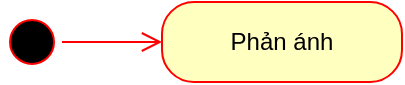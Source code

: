 <mxfile version="26.0.10">
  <diagram name="Page-1" id="Ei9x4Us53vudoYbOFRWv">
    <mxGraphModel dx="976" dy="418" grid="1" gridSize="10" guides="1" tooltips="1" connect="1" arrows="1" fold="1" page="1" pageScale="1" pageWidth="850" pageHeight="1100" math="0" shadow="0">
      <root>
        <mxCell id="0" />
        <mxCell id="1" parent="0" />
        <mxCell id="q7Vwv5NZA0d0dEf2xStJ-1" value="" style="ellipse;html=1;shape=startState;fillColor=#000000;strokeColor=#ff0000;" vertex="1" parent="1">
          <mxGeometry x="40" y="45" width="30" height="30" as="geometry" />
        </mxCell>
        <mxCell id="q7Vwv5NZA0d0dEf2xStJ-2" value="" style="edgeStyle=orthogonalEdgeStyle;html=1;verticalAlign=bottom;endArrow=open;endSize=8;strokeColor=#ff0000;rounded=0;entryX=0;entryY=0.5;entryDx=0;entryDy=0;" edge="1" parent="1" source="q7Vwv5NZA0d0dEf2xStJ-1" target="q7Vwv5NZA0d0dEf2xStJ-3">
          <mxGeometry relative="1" as="geometry">
            <mxPoint x="55" y="130" as="targetPoint" />
          </mxGeometry>
        </mxCell>
        <mxCell id="q7Vwv5NZA0d0dEf2xStJ-3" value="Phản ánh" style="rounded=1;whiteSpace=wrap;html=1;arcSize=40;fontColor=#000000;fillColor=#ffffc0;strokeColor=#ff0000;" vertex="1" parent="1">
          <mxGeometry x="120" y="40" width="120" height="40" as="geometry" />
        </mxCell>
      </root>
    </mxGraphModel>
  </diagram>
</mxfile>
